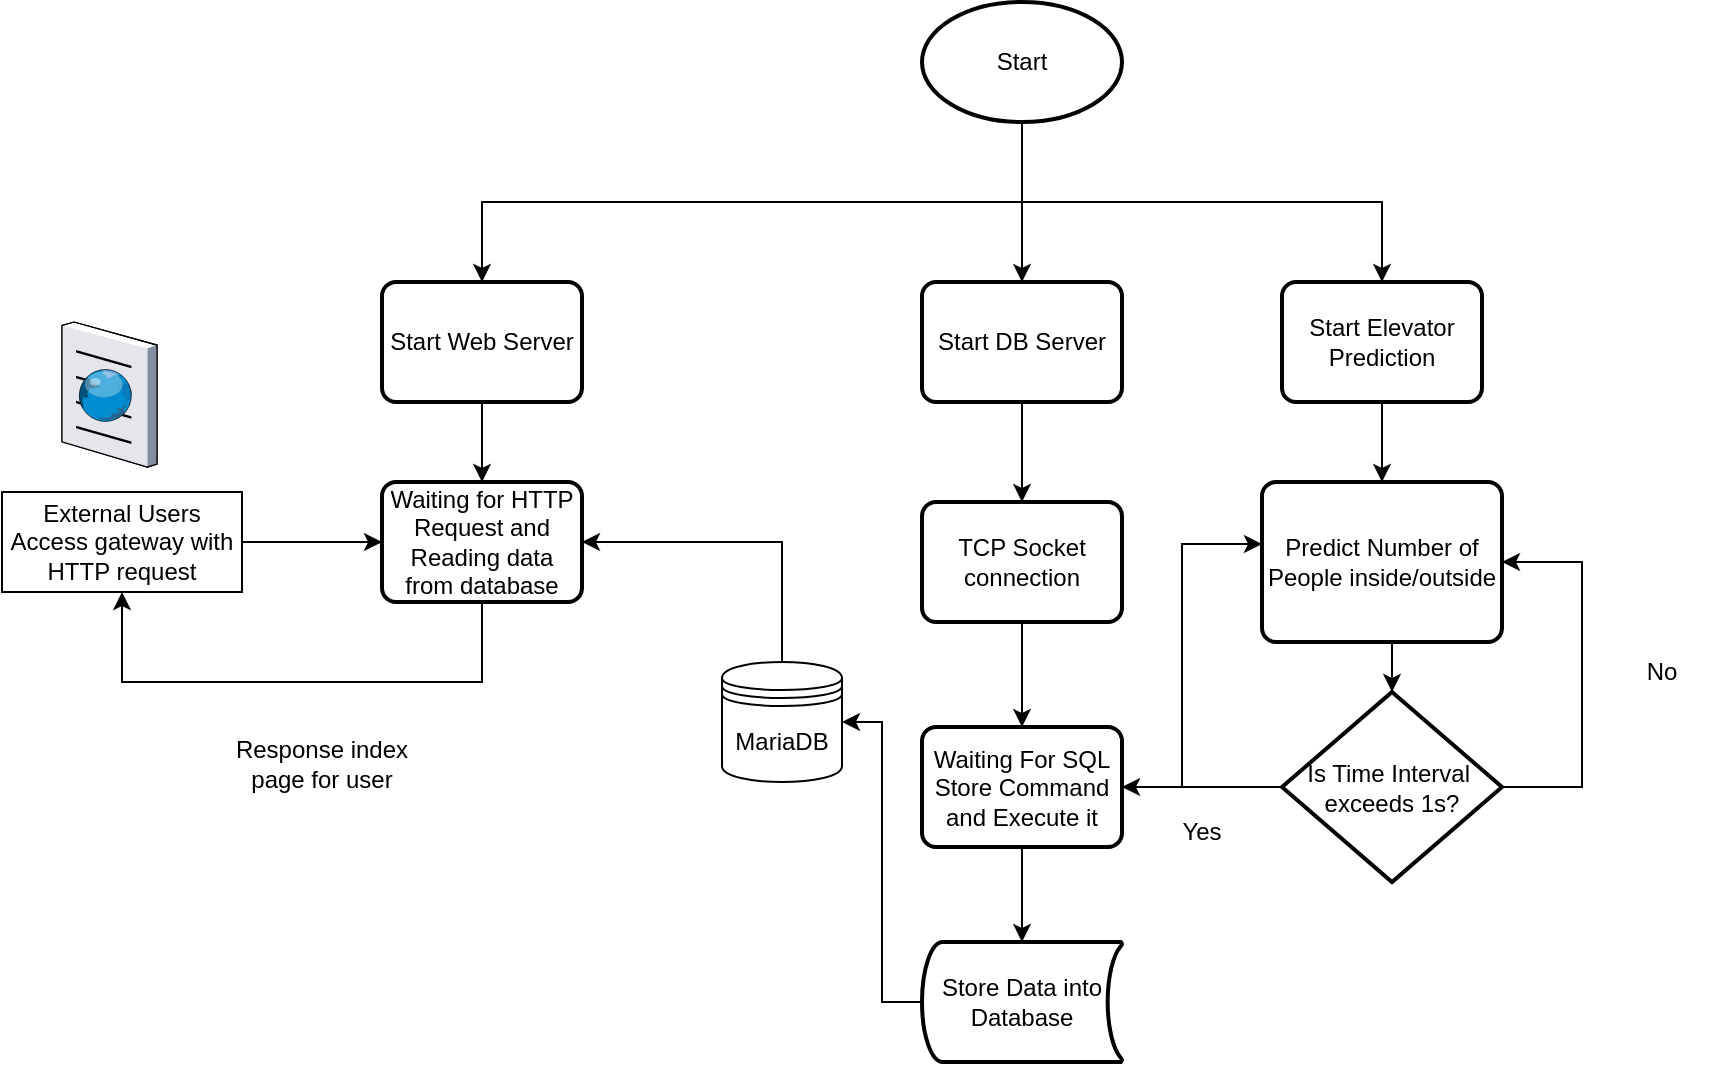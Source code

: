 <mxfile version="26.2.14">
  <diagram name="第 1 页" id="KrrP0iw_zQWmprqno4K5">
    <mxGraphModel dx="1311" dy="766" grid="1" gridSize="10" guides="1" tooltips="1" connect="1" arrows="1" fold="1" page="1" pageScale="1" pageWidth="827" pageHeight="1169" math="0" shadow="0">
      <root>
        <mxCell id="0" />
        <mxCell id="1" parent="0" />
        <mxCell id="P6TgPcZEq9YdueseD8OS-7" value="" style="edgeStyle=orthogonalEdgeStyle;rounded=0;orthogonalLoop=1;jettySize=auto;html=1;" edge="1" parent="1" source="P6TgPcZEq9YdueseD8OS-2" target="P6TgPcZEq9YdueseD8OS-4">
          <mxGeometry relative="1" as="geometry" />
        </mxCell>
        <mxCell id="P6TgPcZEq9YdueseD8OS-10" style="edgeStyle=orthogonalEdgeStyle;rounded=0;orthogonalLoop=1;jettySize=auto;html=1;exitX=0.5;exitY=1;exitDx=0;exitDy=0;exitPerimeter=0;entryX=0.5;entryY=0;entryDx=0;entryDy=0;" edge="1" parent="1" source="P6TgPcZEq9YdueseD8OS-2" target="P6TgPcZEq9YdueseD8OS-3">
          <mxGeometry relative="1" as="geometry" />
        </mxCell>
        <mxCell id="P6TgPcZEq9YdueseD8OS-11" style="edgeStyle=orthogonalEdgeStyle;rounded=0;orthogonalLoop=1;jettySize=auto;html=1;exitX=0.5;exitY=1;exitDx=0;exitDy=0;exitPerimeter=0;entryX=0.5;entryY=0;entryDx=0;entryDy=0;" edge="1" parent="1" source="P6TgPcZEq9YdueseD8OS-2" target="P6TgPcZEq9YdueseD8OS-5">
          <mxGeometry relative="1" as="geometry" />
        </mxCell>
        <mxCell id="P6TgPcZEq9YdueseD8OS-2" value="Start" style="strokeWidth=2;html=1;shape=mxgraph.flowchart.start_1;whiteSpace=wrap;" vertex="1" parent="1">
          <mxGeometry x="500" y="130" width="100" height="60" as="geometry" />
        </mxCell>
        <mxCell id="P6TgPcZEq9YdueseD8OS-40" style="edgeStyle=orthogonalEdgeStyle;rounded=0;orthogonalLoop=1;jettySize=auto;html=1;exitX=0.5;exitY=1;exitDx=0;exitDy=0;entryX=0.5;entryY=0;entryDx=0;entryDy=0;" edge="1" parent="1" source="P6TgPcZEq9YdueseD8OS-3" target="P6TgPcZEq9YdueseD8OS-39">
          <mxGeometry relative="1" as="geometry" />
        </mxCell>
        <mxCell id="P6TgPcZEq9YdueseD8OS-3" value="Start Web Server" style="rounded=1;whiteSpace=wrap;html=1;absoluteArcSize=1;arcSize=14;strokeWidth=2;" vertex="1" parent="1">
          <mxGeometry x="230" y="270" width="100" height="60" as="geometry" />
        </mxCell>
        <mxCell id="P6TgPcZEq9YdueseD8OS-19" style="edgeStyle=orthogonalEdgeStyle;rounded=0;orthogonalLoop=1;jettySize=auto;html=1;exitX=0.5;exitY=1;exitDx=0;exitDy=0;entryX=0.5;entryY=0;entryDx=0;entryDy=0;" edge="1" parent="1" source="P6TgPcZEq9YdueseD8OS-4" target="P6TgPcZEq9YdueseD8OS-18">
          <mxGeometry relative="1" as="geometry" />
        </mxCell>
        <mxCell id="P6TgPcZEq9YdueseD8OS-4" value="Start DB Server" style="rounded=1;whiteSpace=wrap;html=1;absoluteArcSize=1;arcSize=14;strokeWidth=2;" vertex="1" parent="1">
          <mxGeometry x="500" y="270" width="100" height="60" as="geometry" />
        </mxCell>
        <mxCell id="P6TgPcZEq9YdueseD8OS-26" style="edgeStyle=orthogonalEdgeStyle;rounded=0;orthogonalLoop=1;jettySize=auto;html=1;exitX=0.5;exitY=1;exitDx=0;exitDy=0;entryX=0.5;entryY=0;entryDx=0;entryDy=0;" edge="1" parent="1" source="P6TgPcZEq9YdueseD8OS-5" target="P6TgPcZEq9YdueseD8OS-13">
          <mxGeometry relative="1" as="geometry" />
        </mxCell>
        <mxCell id="P6TgPcZEq9YdueseD8OS-5" value="Start Elevator Prediction" style="rounded=1;whiteSpace=wrap;html=1;absoluteArcSize=1;arcSize=14;strokeWidth=2;" vertex="1" parent="1">
          <mxGeometry x="680" y="270" width="100" height="60" as="geometry" />
        </mxCell>
        <mxCell id="P6TgPcZEq9YdueseD8OS-13" value="Predict Number of People inside/outside" style="rounded=1;whiteSpace=wrap;html=1;absoluteArcSize=1;arcSize=14;strokeWidth=2;" vertex="1" parent="1">
          <mxGeometry x="670" y="370" width="120" height="80" as="geometry" />
        </mxCell>
        <mxCell id="P6TgPcZEq9YdueseD8OS-30" style="edgeStyle=orthogonalEdgeStyle;rounded=0;orthogonalLoop=1;jettySize=auto;html=1;exitX=0.5;exitY=1;exitDx=0;exitDy=0;entryX=0.5;entryY=0;entryDx=0;entryDy=0;" edge="1" parent="1" source="P6TgPcZEq9YdueseD8OS-18" target="P6TgPcZEq9YdueseD8OS-29">
          <mxGeometry relative="1" as="geometry" />
        </mxCell>
        <mxCell id="P6TgPcZEq9YdueseD8OS-18" value="TCP Socket connection" style="rounded=1;whiteSpace=wrap;html=1;absoluteArcSize=1;arcSize=14;strokeWidth=2;" vertex="1" parent="1">
          <mxGeometry x="500" y="380" width="100" height="60" as="geometry" />
        </mxCell>
        <mxCell id="P6TgPcZEq9YdueseD8OS-31" style="edgeStyle=orthogonalEdgeStyle;rounded=0;orthogonalLoop=1;jettySize=auto;html=1;exitX=0;exitY=0.5;exitDx=0;exitDy=0;exitPerimeter=0;entryX=1;entryY=0.5;entryDx=0;entryDy=0;" edge="1" parent="1" source="P6TgPcZEq9YdueseD8OS-27" target="P6TgPcZEq9YdueseD8OS-29">
          <mxGeometry relative="1" as="geometry" />
        </mxCell>
        <mxCell id="P6TgPcZEq9YdueseD8OS-34" style="edgeStyle=orthogonalEdgeStyle;rounded=0;orthogonalLoop=1;jettySize=auto;html=1;exitX=1;exitY=0.5;exitDx=0;exitDy=0;exitPerimeter=0;entryX=1;entryY=0.5;entryDx=0;entryDy=0;" edge="1" parent="1" source="P6TgPcZEq9YdueseD8OS-27" target="P6TgPcZEq9YdueseD8OS-13">
          <mxGeometry relative="1" as="geometry">
            <Array as="points">
              <mxPoint x="830" y="523" />
              <mxPoint x="830" y="410" />
            </Array>
          </mxGeometry>
        </mxCell>
        <mxCell id="P6TgPcZEq9YdueseD8OS-27" value="Is Time Interval&amp;nbsp;&lt;div&gt;exceeds 1s?&lt;/div&gt;" style="strokeWidth=2;html=1;shape=mxgraph.flowchart.decision;whiteSpace=wrap;" vertex="1" parent="1">
          <mxGeometry x="680" y="475" width="110" height="95" as="geometry" />
        </mxCell>
        <mxCell id="P6TgPcZEq9YdueseD8OS-28" style="edgeStyle=orthogonalEdgeStyle;rounded=0;orthogonalLoop=1;jettySize=auto;html=1;exitX=0.5;exitY=1;exitDx=0;exitDy=0;entryX=0.5;entryY=0;entryDx=0;entryDy=0;entryPerimeter=0;" edge="1" parent="1" source="P6TgPcZEq9YdueseD8OS-13" target="P6TgPcZEq9YdueseD8OS-27">
          <mxGeometry relative="1" as="geometry" />
        </mxCell>
        <mxCell id="P6TgPcZEq9YdueseD8OS-29" value="Waiting For SQL Store Command and Execute it" style="rounded=1;whiteSpace=wrap;html=1;absoluteArcSize=1;arcSize=14;strokeWidth=2;" vertex="1" parent="1">
          <mxGeometry x="500" y="492.5" width="100" height="60" as="geometry" />
        </mxCell>
        <mxCell id="P6TgPcZEq9YdueseD8OS-32" style="edgeStyle=orthogonalEdgeStyle;rounded=0;orthogonalLoop=1;jettySize=auto;html=1;exitX=0.5;exitY=1;exitDx=0;exitDy=0;exitPerimeter=0;" edge="1" parent="1" source="P6TgPcZEq9YdueseD8OS-27" target="P6TgPcZEq9YdueseD8OS-27">
          <mxGeometry relative="1" as="geometry" />
        </mxCell>
        <mxCell id="P6TgPcZEq9YdueseD8OS-33" style="edgeStyle=orthogonalEdgeStyle;rounded=0;orthogonalLoop=1;jettySize=auto;html=1;exitX=0;exitY=0.5;exitDx=0;exitDy=0;exitPerimeter=0;entryX=0;entryY=0.388;entryDx=0;entryDy=0;entryPerimeter=0;" edge="1" parent="1" source="P6TgPcZEq9YdueseD8OS-27" target="P6TgPcZEq9YdueseD8OS-13">
          <mxGeometry relative="1" as="geometry">
            <Array as="points">
              <mxPoint x="630" y="523" />
              <mxPoint x="630" y="401" />
            </Array>
          </mxGeometry>
        </mxCell>
        <mxCell id="P6TgPcZEq9YdueseD8OS-35" value="Yes" style="text;html=1;align=center;verticalAlign=middle;whiteSpace=wrap;rounded=0;" vertex="1" parent="1">
          <mxGeometry x="610" y="530" width="60" height="30" as="geometry" />
        </mxCell>
        <mxCell id="P6TgPcZEq9YdueseD8OS-36" value="No" style="text;html=1;align=center;verticalAlign=middle;whiteSpace=wrap;rounded=0;" vertex="1" parent="1">
          <mxGeometry x="840" y="450" width="60" height="30" as="geometry" />
        </mxCell>
        <mxCell id="P6TgPcZEq9YdueseD8OS-42" style="edgeStyle=orthogonalEdgeStyle;rounded=0;orthogonalLoop=1;jettySize=auto;html=1;exitX=0;exitY=0.5;exitDx=0;exitDy=0;exitPerimeter=0;entryX=1;entryY=0.5;entryDx=0;entryDy=0;" edge="1" parent="1" source="P6TgPcZEq9YdueseD8OS-37" target="P6TgPcZEq9YdueseD8OS-41">
          <mxGeometry relative="1" as="geometry" />
        </mxCell>
        <mxCell id="P6TgPcZEq9YdueseD8OS-37" value="Store Data into Database" style="strokeWidth=2;html=1;shape=mxgraph.flowchart.stored_data;whiteSpace=wrap;" vertex="1" parent="1">
          <mxGeometry x="500" y="600" width="100" height="60" as="geometry" />
        </mxCell>
        <mxCell id="P6TgPcZEq9YdueseD8OS-38" style="edgeStyle=orthogonalEdgeStyle;rounded=0;orthogonalLoop=1;jettySize=auto;html=1;exitX=0.5;exitY=1;exitDx=0;exitDy=0;entryX=0.5;entryY=0;entryDx=0;entryDy=0;entryPerimeter=0;" edge="1" parent="1" source="P6TgPcZEq9YdueseD8OS-29" target="P6TgPcZEq9YdueseD8OS-37">
          <mxGeometry relative="1" as="geometry" />
        </mxCell>
        <mxCell id="P6TgPcZEq9YdueseD8OS-53" style="edgeStyle=orthogonalEdgeStyle;rounded=0;orthogonalLoop=1;jettySize=auto;html=1;exitX=0.5;exitY=1;exitDx=0;exitDy=0;entryX=0.5;entryY=1;entryDx=0;entryDy=0;" edge="1" parent="1" source="P6TgPcZEq9YdueseD8OS-39" target="P6TgPcZEq9YdueseD8OS-48">
          <mxGeometry relative="1" as="geometry">
            <Array as="points">
              <mxPoint x="280" y="470" />
              <mxPoint x="100" y="470" />
            </Array>
          </mxGeometry>
        </mxCell>
        <mxCell id="P6TgPcZEq9YdueseD8OS-39" value="Waiting for HTTP Request and Reading data from database" style="rounded=1;whiteSpace=wrap;html=1;absoluteArcSize=1;arcSize=14;strokeWidth=2;" vertex="1" parent="1">
          <mxGeometry x="230" y="370" width="100" height="60" as="geometry" />
        </mxCell>
        <mxCell id="P6TgPcZEq9YdueseD8OS-54" style="edgeStyle=orthogonalEdgeStyle;rounded=0;orthogonalLoop=1;jettySize=auto;html=1;exitX=0.5;exitY=0;exitDx=0;exitDy=0;entryX=1;entryY=0.5;entryDx=0;entryDy=0;" edge="1" parent="1" source="P6TgPcZEq9YdueseD8OS-41" target="P6TgPcZEq9YdueseD8OS-39">
          <mxGeometry relative="1" as="geometry" />
        </mxCell>
        <mxCell id="P6TgPcZEq9YdueseD8OS-41" value="MariaDB" style="shape=datastore;whiteSpace=wrap;html=1;" vertex="1" parent="1">
          <mxGeometry x="400" y="460" width="60" height="60" as="geometry" />
        </mxCell>
        <mxCell id="P6TgPcZEq9YdueseD8OS-49" value="" style="edgeStyle=orthogonalEdgeStyle;rounded=0;orthogonalLoop=1;jettySize=auto;html=1;" edge="1" parent="1" source="P6TgPcZEq9YdueseD8OS-48" target="P6TgPcZEq9YdueseD8OS-39">
          <mxGeometry relative="1" as="geometry" />
        </mxCell>
        <mxCell id="P6TgPcZEq9YdueseD8OS-48" value="External Users Access gateway with HTTP request" style="html=1;dashed=0;whiteSpace=wrap;" vertex="1" parent="1">
          <mxGeometry x="40" y="375" width="120" height="50" as="geometry" />
        </mxCell>
        <mxCell id="P6TgPcZEq9YdueseD8OS-52" value="" style="verticalLabelPosition=bottom;sketch=0;aspect=fixed;html=1;verticalAlign=top;strokeColor=none;align=center;outlineConnect=0;shape=mxgraph.citrix.browser;" vertex="1" parent="1">
          <mxGeometry x="70" y="290" width="47.5" height="72.5" as="geometry" />
        </mxCell>
        <mxCell id="P6TgPcZEq9YdueseD8OS-56" value="Response index page for user" style="text;html=1;align=center;verticalAlign=middle;whiteSpace=wrap;rounded=0;" vertex="1" parent="1">
          <mxGeometry x="150" y="492.5" width="100" height="37" as="geometry" />
        </mxCell>
      </root>
    </mxGraphModel>
  </diagram>
</mxfile>
